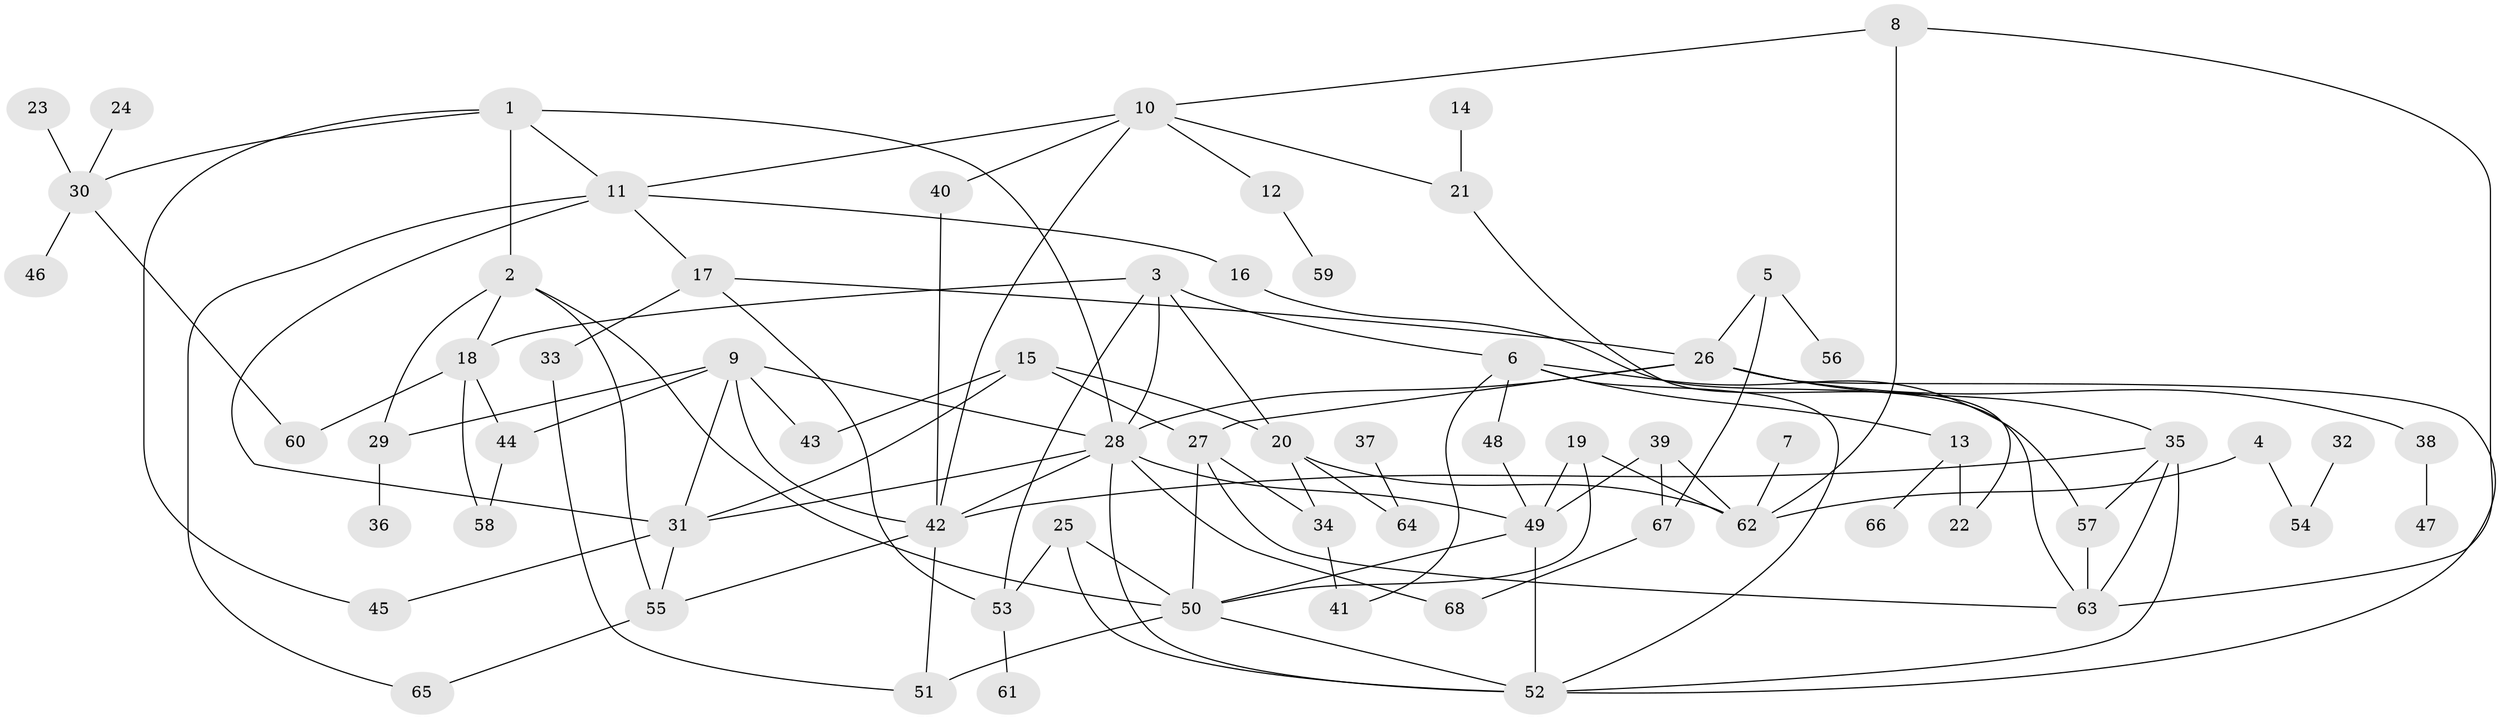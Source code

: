 // original degree distribution, {6: 0.06666666666666667, 7: 0.022222222222222223, 1: 0.26666666666666666, 3: 0.14814814814814814, 5: 0.05185185185185185, 4: 0.1259259259259259, 8: 0.007407407407407408, 2: 0.3111111111111111}
// Generated by graph-tools (version 1.1) at 2025/00/03/09/25 03:00:59]
// undirected, 68 vertices, 113 edges
graph export_dot {
graph [start="1"]
  node [color=gray90,style=filled];
  1;
  2;
  3;
  4;
  5;
  6;
  7;
  8;
  9;
  10;
  11;
  12;
  13;
  14;
  15;
  16;
  17;
  18;
  19;
  20;
  21;
  22;
  23;
  24;
  25;
  26;
  27;
  28;
  29;
  30;
  31;
  32;
  33;
  34;
  35;
  36;
  37;
  38;
  39;
  40;
  41;
  42;
  43;
  44;
  45;
  46;
  47;
  48;
  49;
  50;
  51;
  52;
  53;
  54;
  55;
  56;
  57;
  58;
  59;
  60;
  61;
  62;
  63;
  64;
  65;
  66;
  67;
  68;
  1 -- 2 [weight=1.0];
  1 -- 11 [weight=1.0];
  1 -- 28 [weight=1.0];
  1 -- 30 [weight=1.0];
  1 -- 45 [weight=1.0];
  2 -- 18 [weight=1.0];
  2 -- 29 [weight=1.0];
  2 -- 50 [weight=1.0];
  2 -- 55 [weight=1.0];
  3 -- 6 [weight=1.0];
  3 -- 18 [weight=1.0];
  3 -- 20 [weight=1.0];
  3 -- 28 [weight=1.0];
  3 -- 53 [weight=1.0];
  4 -- 54 [weight=1.0];
  4 -- 62 [weight=1.0];
  5 -- 26 [weight=1.0];
  5 -- 56 [weight=1.0];
  5 -- 67 [weight=1.0];
  6 -- 13 [weight=1.0];
  6 -- 41 [weight=1.0];
  6 -- 48 [weight=1.0];
  6 -- 52 [weight=1.0];
  6 -- 57 [weight=1.0];
  7 -- 62 [weight=1.0];
  8 -- 10 [weight=1.0];
  8 -- 62 [weight=1.0];
  8 -- 63 [weight=1.0];
  9 -- 28 [weight=1.0];
  9 -- 29 [weight=1.0];
  9 -- 31 [weight=1.0];
  9 -- 42 [weight=1.0];
  9 -- 43 [weight=1.0];
  9 -- 44 [weight=1.0];
  10 -- 11 [weight=1.0];
  10 -- 12 [weight=1.0];
  10 -- 21 [weight=1.0];
  10 -- 40 [weight=1.0];
  10 -- 42 [weight=1.0];
  11 -- 16 [weight=1.0];
  11 -- 17 [weight=1.0];
  11 -- 31 [weight=1.0];
  11 -- 65 [weight=1.0];
  12 -- 59 [weight=1.0];
  13 -- 22 [weight=1.0];
  13 -- 66 [weight=1.0];
  14 -- 21 [weight=1.0];
  15 -- 20 [weight=1.0];
  15 -- 27 [weight=1.0];
  15 -- 31 [weight=1.0];
  15 -- 43 [weight=1.0];
  16 -- 63 [weight=1.0];
  17 -- 26 [weight=1.0];
  17 -- 33 [weight=1.0];
  17 -- 53 [weight=1.0];
  18 -- 44 [weight=1.0];
  18 -- 58 [weight=1.0];
  18 -- 60 [weight=1.0];
  19 -- 49 [weight=1.0];
  19 -- 50 [weight=1.0];
  19 -- 62 [weight=1.0];
  20 -- 34 [weight=1.0];
  20 -- 62 [weight=1.0];
  20 -- 64 [weight=1.0];
  21 -- 22 [weight=1.0];
  23 -- 30 [weight=1.0];
  24 -- 30 [weight=1.0];
  25 -- 50 [weight=2.0];
  25 -- 52 [weight=1.0];
  25 -- 53 [weight=1.0];
  26 -- 27 [weight=1.0];
  26 -- 28 [weight=1.0];
  26 -- 35 [weight=1.0];
  26 -- 38 [weight=1.0];
  26 -- 52 [weight=1.0];
  27 -- 34 [weight=1.0];
  27 -- 50 [weight=1.0];
  27 -- 63 [weight=1.0];
  28 -- 31 [weight=1.0];
  28 -- 42 [weight=1.0];
  28 -- 49 [weight=1.0];
  28 -- 52 [weight=1.0];
  28 -- 68 [weight=1.0];
  29 -- 36 [weight=1.0];
  30 -- 46 [weight=1.0];
  30 -- 60 [weight=1.0];
  31 -- 45 [weight=1.0];
  31 -- 55 [weight=1.0];
  32 -- 54 [weight=1.0];
  33 -- 51 [weight=1.0];
  34 -- 41 [weight=1.0];
  35 -- 42 [weight=2.0];
  35 -- 52 [weight=1.0];
  35 -- 57 [weight=1.0];
  35 -- 63 [weight=1.0];
  37 -- 64 [weight=1.0];
  38 -- 47 [weight=1.0];
  39 -- 49 [weight=1.0];
  39 -- 62 [weight=1.0];
  39 -- 67 [weight=1.0];
  40 -- 42 [weight=1.0];
  42 -- 51 [weight=1.0];
  42 -- 55 [weight=1.0];
  44 -- 58 [weight=1.0];
  48 -- 49 [weight=1.0];
  49 -- 50 [weight=1.0];
  49 -- 52 [weight=2.0];
  50 -- 51 [weight=1.0];
  50 -- 52 [weight=1.0];
  53 -- 61 [weight=1.0];
  55 -- 65 [weight=1.0];
  57 -- 63 [weight=1.0];
  67 -- 68 [weight=1.0];
}
